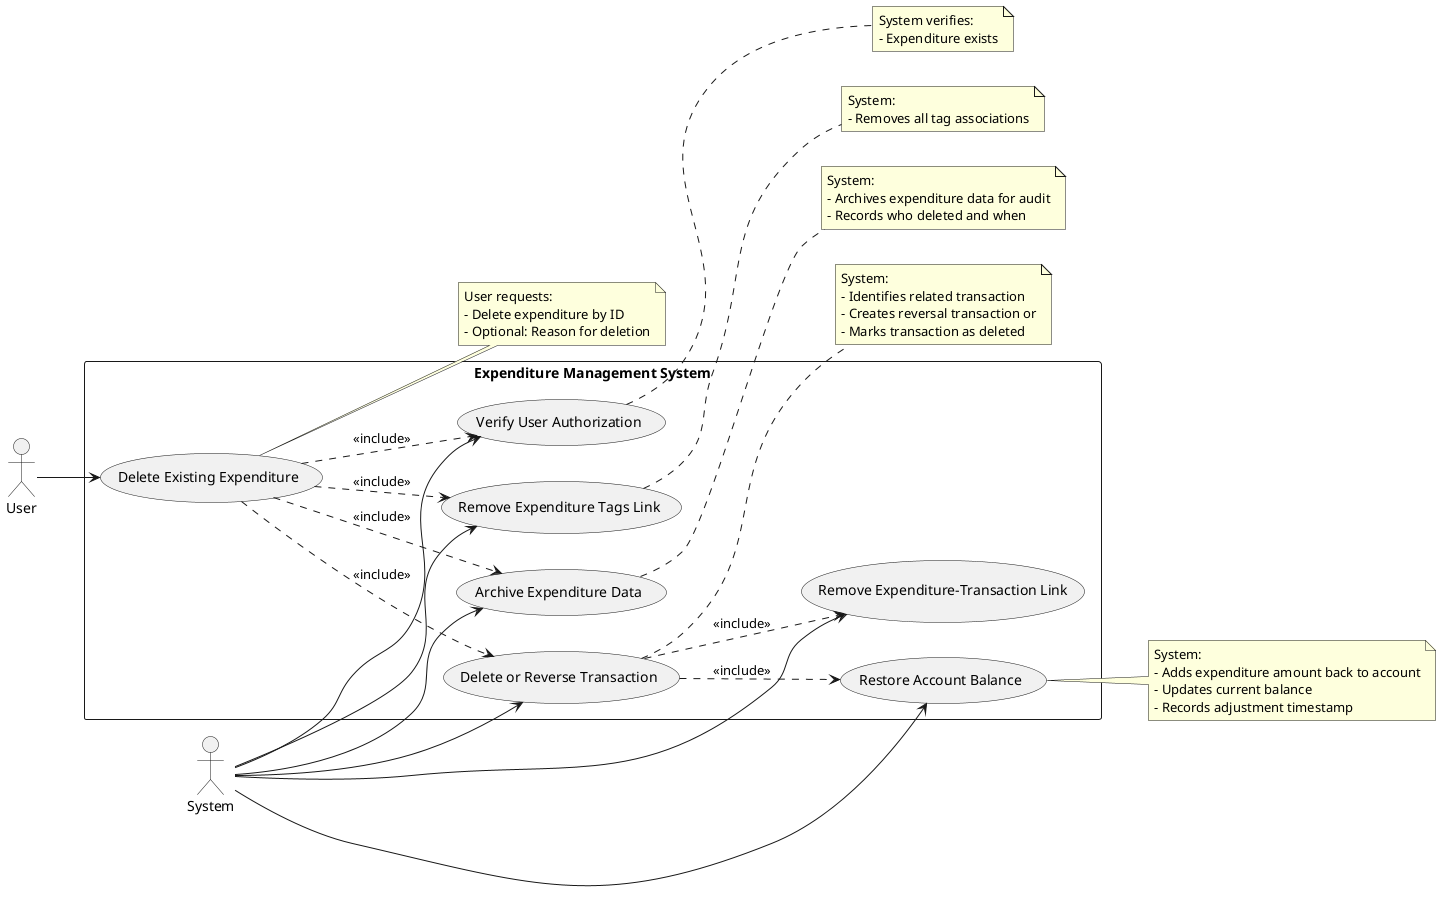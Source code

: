 /'
Use case: User wants to delete an existing expenditure.
This action should be reflected in the account from which the
funds came through a given transaction.
'/
@startuml
left to right direction
actor "User" as user
actor "System" as system

rectangle "Expenditure Management System" {
  usecase "Delete Existing Expenditure" as UC1
  usecase "Verify User Authorization" as UC2
  usecase "Remove Expenditure Tags Link" as UC3
  usecase "Delete or Reverse Transaction" as UC4
  usecase "Restore Account Balance" as UC5
  usecase "Remove Expenditure-Transaction Link" as UC6
  usecase "Archive Expenditure Data" as UC7
}

user --> UC1
UC1 ..> UC2 : <<include>>
UC1 ..> UC3 : <<include>>
UC1 ..> UC4 : <<include>>
UC1 ..> UC7 : <<include>>
UC4 ..> UC5 : <<include>>
UC4 ..> UC6 : <<include>>

system --> UC2
system --> UC3
system --> UC4
system --> UC5
system --> UC6
system --> UC7

note right of UC1
  User requests:
  - Delete expenditure by ID
  - Optional: Reason for deletion
end note

note right of UC2
  System verifies:
  - Expenditure exists
end note

note right of UC3
  System:
  - Removes all tag associations
end note

note right of UC4
  System:
  - Identifies related transaction
  - Creates reversal transaction or
  - Marks transaction as deleted
end note

note right of UC5
  System:
  - Adds expenditure amount back to account
  - Updates current balance
  - Records adjustment timestamp
end note

note right of UC7
  System:
  - Archives expenditure data for audit
  - Records who deleted and when
end note

@enduml